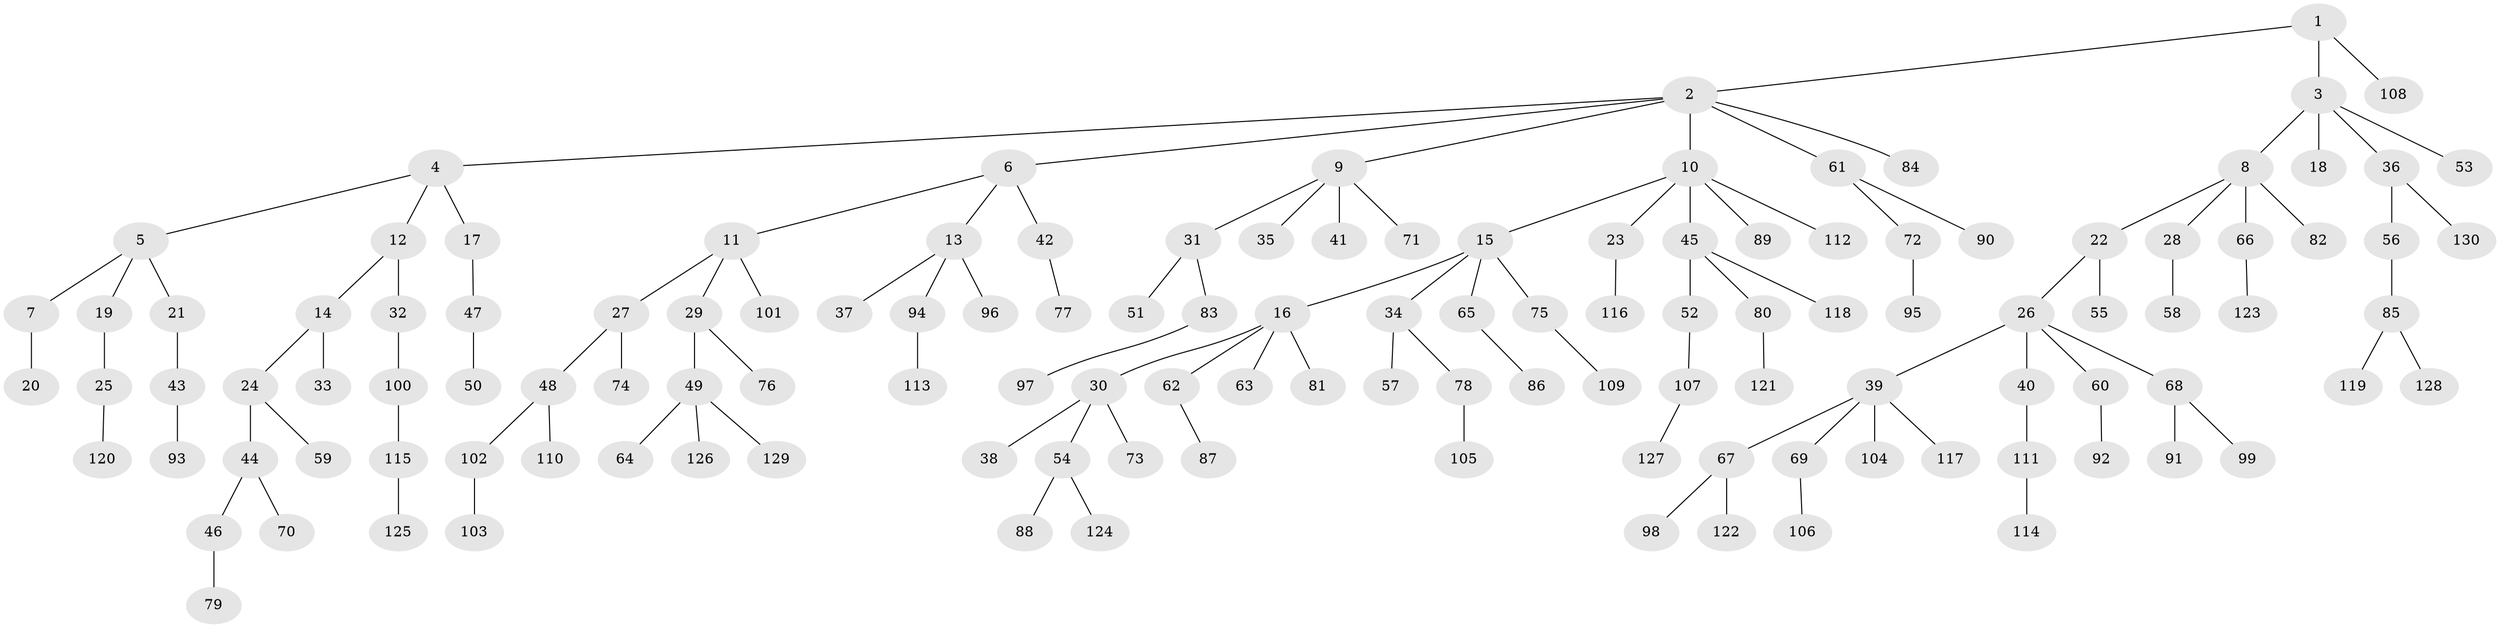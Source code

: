 // coarse degree distribution, {2: 0.2, 8: 0.011111111111111112, 4: 0.08888888888888889, 5: 0.05555555555555555, 3: 0.07777777777777778, 1: 0.5555555555555556, 6: 0.011111111111111112}
// Generated by graph-tools (version 1.1) at 2025/42/03/06/25 10:42:02]
// undirected, 130 vertices, 129 edges
graph export_dot {
graph [start="1"]
  node [color=gray90,style=filled];
  1;
  2;
  3;
  4;
  5;
  6;
  7;
  8;
  9;
  10;
  11;
  12;
  13;
  14;
  15;
  16;
  17;
  18;
  19;
  20;
  21;
  22;
  23;
  24;
  25;
  26;
  27;
  28;
  29;
  30;
  31;
  32;
  33;
  34;
  35;
  36;
  37;
  38;
  39;
  40;
  41;
  42;
  43;
  44;
  45;
  46;
  47;
  48;
  49;
  50;
  51;
  52;
  53;
  54;
  55;
  56;
  57;
  58;
  59;
  60;
  61;
  62;
  63;
  64;
  65;
  66;
  67;
  68;
  69;
  70;
  71;
  72;
  73;
  74;
  75;
  76;
  77;
  78;
  79;
  80;
  81;
  82;
  83;
  84;
  85;
  86;
  87;
  88;
  89;
  90;
  91;
  92;
  93;
  94;
  95;
  96;
  97;
  98;
  99;
  100;
  101;
  102;
  103;
  104;
  105;
  106;
  107;
  108;
  109;
  110;
  111;
  112;
  113;
  114;
  115;
  116;
  117;
  118;
  119;
  120;
  121;
  122;
  123;
  124;
  125;
  126;
  127;
  128;
  129;
  130;
  1 -- 2;
  1 -- 3;
  1 -- 108;
  2 -- 4;
  2 -- 6;
  2 -- 9;
  2 -- 10;
  2 -- 61;
  2 -- 84;
  3 -- 8;
  3 -- 18;
  3 -- 36;
  3 -- 53;
  4 -- 5;
  4 -- 12;
  4 -- 17;
  5 -- 7;
  5 -- 19;
  5 -- 21;
  6 -- 11;
  6 -- 13;
  6 -- 42;
  7 -- 20;
  8 -- 22;
  8 -- 28;
  8 -- 66;
  8 -- 82;
  9 -- 31;
  9 -- 35;
  9 -- 41;
  9 -- 71;
  10 -- 15;
  10 -- 23;
  10 -- 45;
  10 -- 89;
  10 -- 112;
  11 -- 27;
  11 -- 29;
  11 -- 101;
  12 -- 14;
  12 -- 32;
  13 -- 37;
  13 -- 94;
  13 -- 96;
  14 -- 24;
  14 -- 33;
  15 -- 16;
  15 -- 34;
  15 -- 65;
  15 -- 75;
  16 -- 30;
  16 -- 62;
  16 -- 63;
  16 -- 81;
  17 -- 47;
  19 -- 25;
  21 -- 43;
  22 -- 26;
  22 -- 55;
  23 -- 116;
  24 -- 44;
  24 -- 59;
  25 -- 120;
  26 -- 39;
  26 -- 40;
  26 -- 60;
  26 -- 68;
  27 -- 48;
  27 -- 74;
  28 -- 58;
  29 -- 49;
  29 -- 76;
  30 -- 38;
  30 -- 54;
  30 -- 73;
  31 -- 51;
  31 -- 83;
  32 -- 100;
  34 -- 57;
  34 -- 78;
  36 -- 56;
  36 -- 130;
  39 -- 67;
  39 -- 69;
  39 -- 104;
  39 -- 117;
  40 -- 111;
  42 -- 77;
  43 -- 93;
  44 -- 46;
  44 -- 70;
  45 -- 52;
  45 -- 80;
  45 -- 118;
  46 -- 79;
  47 -- 50;
  48 -- 102;
  48 -- 110;
  49 -- 64;
  49 -- 126;
  49 -- 129;
  52 -- 107;
  54 -- 88;
  54 -- 124;
  56 -- 85;
  60 -- 92;
  61 -- 72;
  61 -- 90;
  62 -- 87;
  65 -- 86;
  66 -- 123;
  67 -- 98;
  67 -- 122;
  68 -- 91;
  68 -- 99;
  69 -- 106;
  72 -- 95;
  75 -- 109;
  78 -- 105;
  80 -- 121;
  83 -- 97;
  85 -- 119;
  85 -- 128;
  94 -- 113;
  100 -- 115;
  102 -- 103;
  107 -- 127;
  111 -- 114;
  115 -- 125;
}
